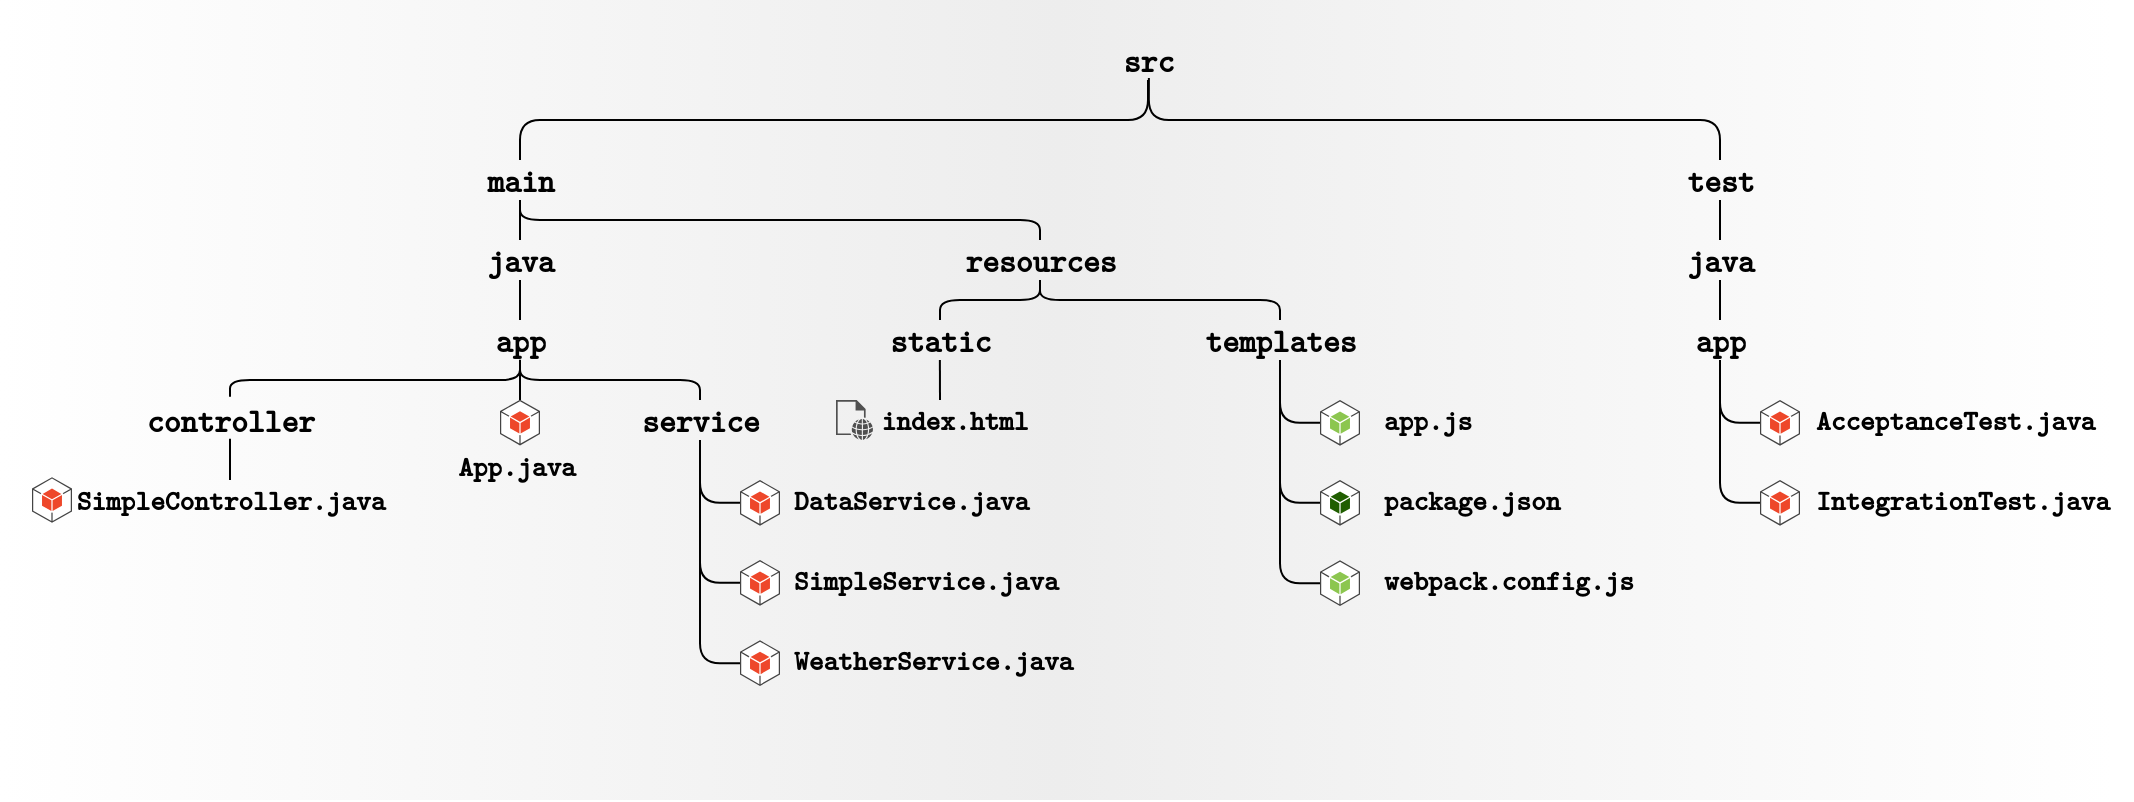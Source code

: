 <mxfile version="15.7.3" type="device"><diagram id="sbtjBwQ9UWQh2NYcc9Nv" name="Página-1"><mxGraphModel dx="2128" dy="1206" grid="1" gridSize="10" guides="1" tooltips="1" connect="1" arrows="1" fold="1" page="1" pageScale="1" pageWidth="827" pageHeight="1169" math="0" shadow="0"><root><mxCell id="0"/><mxCell id="1" parent="0"/><mxCell id="toItQfr8OkDH3uasZJCT-3" value="" style="rounded=0;whiteSpace=wrap;html=1;strokeColor=none;fillColor=#EDEDED;gradientColor=#ffffff;gradientDirection=east;fontFamily=Latin Modern Mono;fontStyle=1;fontSize=14;" vertex="1" parent="1"><mxGeometry x="366" y="40" width="530" height="400" as="geometry"/></mxCell><mxCell id="toItQfr8OkDH3uasZJCT-2" value="" style="rounded=0;whiteSpace=wrap;html=1;fillColor=#EDEDED;strokeColor=none;gradientColor=#ffffff;gradientDirection=west;fontFamily=Latin Modern Mono;fontStyle=1;fontSize=14;" vertex="1" parent="1"><mxGeometry x="-160" y="40" width="530" height="400" as="geometry"/></mxCell><mxCell id="zqwj6QnafZTVPD2Uui7W-2" value="src" style="text;html=1;align=center;verticalAlign=middle;resizable=0;points=[];autosize=1;strokeColor=none;fillColor=none;fontFamily=Latin Modern Mono;fontStyle=1;fontSize=16;" parent="1" vertex="1"><mxGeometry x="394" y="60" width="40" height="20" as="geometry"/></mxCell><mxCell id="zqwj6QnafZTVPD2Uui7W-32" style="edgeStyle=orthogonalEdgeStyle;rounded=1;orthogonalLoop=1;jettySize=auto;html=1;entryX=0.511;entryY=0.95;entryDx=0;entryDy=0;entryPerimeter=0;fontFamily=Latin Modern Mono;endArrow=none;endFill=0;fontStyle=1;fontSize=14;" parent="1" source="zqwj6QnafZTVPD2Uui7W-3" target="zqwj6QnafZTVPD2Uui7W-2" edge="1"><mxGeometry relative="1" as="geometry"><Array as="points"><mxPoint x="700" y="100"/><mxPoint x="414" y="100"/></Array></mxGeometry></mxCell><mxCell id="zqwj6QnafZTVPD2Uui7W-3" value="test" style="text;html=1;align=center;verticalAlign=middle;resizable=0;points=[];autosize=1;strokeColor=none;fillColor=none;fontFamily=Latin Modern Mono;fontStyle=1;fontSize=16;" parent="1" vertex="1"><mxGeometry x="675" y="120" width="50" height="20" as="geometry"/></mxCell><mxCell id="zqwj6QnafZTVPD2Uui7W-31" style="edgeStyle=orthogonalEdgeStyle;rounded=1;orthogonalLoop=1;jettySize=auto;html=1;fontFamily=Latin Modern Mono;endArrow=none;endFill=0;fontStyle=1;fontSize=14;" parent="1" source="zqwj6QnafZTVPD2Uui7W-5" target="zqwj6QnafZTVPD2Uui7W-2" edge="1"><mxGeometry relative="1" as="geometry"><Array as="points"><mxPoint x="100" y="100"/><mxPoint x="414" y="100"/></Array></mxGeometry></mxCell><mxCell id="zqwj6QnafZTVPD2Uui7W-5" value="main" style="text;html=1;align=center;verticalAlign=middle;resizable=0;points=[];autosize=1;strokeColor=none;fillColor=none;fontFamily=Latin Modern Mono;fontStyle=1;fontSize=16;" parent="1" vertex="1"><mxGeometry x="75" y="120" width="50" height="20" as="geometry"/></mxCell><mxCell id="zqwj6QnafZTVPD2Uui7W-30" style="edgeStyle=orthogonalEdgeStyle;rounded=1;orthogonalLoop=1;jettySize=auto;html=1;fontFamily=Latin Modern Mono;endArrow=none;endFill=0;fontStyle=1;fontSize=14;" parent="1" source="zqwj6QnafZTVPD2Uui7W-7" target="zqwj6QnafZTVPD2Uui7W-5" edge="1"><mxGeometry relative="1" as="geometry"/></mxCell><mxCell id="zqwj6QnafZTVPD2Uui7W-7" value="java" style="text;html=1;align=center;verticalAlign=middle;resizable=0;points=[];autosize=1;strokeColor=none;fillColor=none;fontFamily=Latin Modern Mono;fontStyle=1;fontSize=16;" parent="1" vertex="1"><mxGeometry x="75" y="160" width="50" height="20" as="geometry"/></mxCell><mxCell id="zqwj6QnafZTVPD2Uui7W-35" style="edgeStyle=orthogonalEdgeStyle;rounded=1;orthogonalLoop=1;jettySize=auto;html=1;fontFamily=Latin Modern Mono;endArrow=none;endFill=0;fontStyle=1;fontSize=14;" parent="1" source="zqwj6QnafZTVPD2Uui7W-8" target="zqwj6QnafZTVPD2Uui7W-5" edge="1"><mxGeometry relative="1" as="geometry"><Array as="points"><mxPoint x="360" y="150"/><mxPoint x="100" y="150"/></Array></mxGeometry></mxCell><mxCell id="zqwj6QnafZTVPD2Uui7W-8" value="resources" style="text;html=1;align=center;verticalAlign=middle;resizable=0;points=[];autosize=1;strokeColor=none;fillColor=none;fontFamily=Latin Modern Mono;fontStyle=1;fontSize=16;" parent="1" vertex="1"><mxGeometry x="315" y="160" width="90" height="20" as="geometry"/></mxCell><mxCell id="zqwj6QnafZTVPD2Uui7W-33" style="edgeStyle=orthogonalEdgeStyle;rounded=1;orthogonalLoop=1;jettySize=auto;html=1;fontFamily=Latin Modern Mono;endArrow=none;endFill=0;fontStyle=1;fontSize=14;" parent="1" source="zqwj6QnafZTVPD2Uui7W-9" target="zqwj6QnafZTVPD2Uui7W-3" edge="1"><mxGeometry relative="1" as="geometry"/></mxCell><mxCell id="zqwj6QnafZTVPD2Uui7W-9" value="java" style="text;html=1;align=center;verticalAlign=middle;resizable=0;points=[];autosize=1;strokeColor=none;fillColor=none;fontFamily=Latin Modern Mono;fontStyle=1;fontSize=16;" parent="1" vertex="1"><mxGeometry x="675" y="160" width="50" height="20" as="geometry"/></mxCell><mxCell id="zqwj6QnafZTVPD2Uui7W-34" style="edgeStyle=orthogonalEdgeStyle;rounded=1;orthogonalLoop=1;jettySize=auto;html=1;entryX=0.489;entryY=1.007;entryDx=0;entryDy=0;entryPerimeter=0;fontFamily=Latin Modern Mono;endArrow=none;endFill=0;fontStyle=1;fontSize=14;" parent="1" source="zqwj6QnafZTVPD2Uui7W-10" target="zqwj6QnafZTVPD2Uui7W-9" edge="1"><mxGeometry relative="1" as="geometry"/></mxCell><mxCell id="zqwj6QnafZTVPD2Uui7W-10" value="app" style="text;html=1;align=center;verticalAlign=middle;resizable=0;points=[];autosize=1;strokeColor=none;fillColor=none;fontFamily=Latin Modern Mono;fontStyle=1;fontSize=16;" parent="1" vertex="1"><mxGeometry x="680" y="200" width="40" height="20" as="geometry"/></mxCell><mxCell id="zqwj6QnafZTVPD2Uui7W-29" style="edgeStyle=orthogonalEdgeStyle;rounded=1;orthogonalLoop=1;jettySize=auto;html=1;fontFamily=Latin Modern Mono;endArrow=none;endFill=0;fontStyle=1;fontSize=14;" parent="1" source="zqwj6QnafZTVPD2Uui7W-11" edge="1"><mxGeometry relative="1" as="geometry"><mxPoint x="100" y="180" as="targetPoint"/></mxGeometry></mxCell><mxCell id="zqwj6QnafZTVPD2Uui7W-11" value="app" style="text;html=1;align=center;verticalAlign=middle;resizable=0;points=[];autosize=1;strokeColor=none;fillColor=none;fontFamily=Latin Modern Mono;fontStyle=1;fontSize=16;" parent="1" vertex="1"><mxGeometry x="80" y="200" width="40" height="20" as="geometry"/></mxCell><mxCell id="zqwj6QnafZTVPD2Uui7W-37" style="edgeStyle=orthogonalEdgeStyle;rounded=1;orthogonalLoop=1;jettySize=auto;html=1;fontFamily=Latin Modern Mono;endArrow=none;endFill=0;fontStyle=1;fontSize=14;" parent="1" source="zqwj6QnafZTVPD2Uui7W-13" target="zqwj6QnafZTVPD2Uui7W-11" edge="1"><mxGeometry relative="1" as="geometry"><Array as="points"><mxPoint x="190" y="230"/><mxPoint x="100" y="230"/></Array></mxGeometry></mxCell><mxCell id="zqwj6QnafZTVPD2Uui7W-70" style="edgeStyle=orthogonalEdgeStyle;rounded=1;orthogonalLoop=1;jettySize=auto;html=1;entryX=0;entryY=0.5;entryDx=0;entryDy=0;entryPerimeter=0;fontFamily=Latin Modern Mono;endArrow=none;endFill=0;fontStyle=1;fontSize=14;" parent="1" source="zqwj6QnafZTVPD2Uui7W-13" target="zqwj6QnafZTVPD2Uui7W-66" edge="1"><mxGeometry relative="1" as="geometry"/></mxCell><mxCell id="zqwj6QnafZTVPD2Uui7W-71" style="edgeStyle=orthogonalEdgeStyle;rounded=1;orthogonalLoop=1;jettySize=auto;html=1;entryX=0;entryY=0.5;entryDx=0;entryDy=0;entryPerimeter=0;fontFamily=Latin Modern Mono;endArrow=none;endFill=0;fontStyle=1;fontSize=14;" parent="1" source="zqwj6QnafZTVPD2Uui7W-13" target="zqwj6QnafZTVPD2Uui7W-67" edge="1"><mxGeometry relative="1" as="geometry"/></mxCell><mxCell id="zqwj6QnafZTVPD2Uui7W-72" style="edgeStyle=orthogonalEdgeStyle;rounded=1;orthogonalLoop=1;jettySize=auto;html=1;entryX=0;entryY=0.5;entryDx=0;entryDy=0;entryPerimeter=0;fontFamily=Latin Modern Mono;endArrow=none;endFill=0;fontStyle=1;fontSize=14;" parent="1" source="zqwj6QnafZTVPD2Uui7W-13" target="zqwj6QnafZTVPD2Uui7W-68" edge="1"><mxGeometry relative="1" as="geometry"/></mxCell><mxCell id="zqwj6QnafZTVPD2Uui7W-13" value="service" style="text;html=1;align=center;verticalAlign=middle;resizable=0;points=[];autosize=1;strokeColor=none;fillColor=none;fontFamily=Latin Modern Mono;fontStyle=1;fontSize=16;" parent="1" vertex="1"><mxGeometry x="155" y="240" width="70" height="20" as="geometry"/></mxCell><mxCell id="zqwj6QnafZTVPD2Uui7W-39" style="edgeStyle=orthogonalEdgeStyle;rounded=1;orthogonalLoop=1;jettySize=auto;html=1;fontFamily=Latin Modern Mono;endArrow=none;endFill=0;exitX=0.5;exitY=-0.08;exitDx=0;exitDy=0;exitPerimeter=0;fontStyle=1;fontSize=14;" parent="1" source="zqwj6QnafZTVPD2Uui7W-14" target="zqwj6QnafZTVPD2Uui7W-11" edge="1"><mxGeometry relative="1" as="geometry"><Array as="points"><mxPoint x="-45" y="230"/><mxPoint x="100" y="230"/></Array></mxGeometry></mxCell><mxCell id="zqwj6QnafZTVPD2Uui7W-14" value="controller" style="text;html=1;align=center;verticalAlign=middle;resizable=0;points=[];autosize=1;strokeColor=none;fillColor=none;fontFamily=Latin Modern Mono;fontStyle=1;fontSize=16;" parent="1" vertex="1"><mxGeometry x="-95" y="240" width="100" height="20" as="geometry"/></mxCell><mxCell id="zqwj6QnafZTVPD2Uui7W-57" style="edgeStyle=orthogonalEdgeStyle;rounded=1;orthogonalLoop=1;jettySize=auto;html=1;fontFamily=Latin Modern Mono;endArrow=none;endFill=0;fontStyle=1;fontSize=14;" parent="1" source="zqwj6QnafZTVPD2Uui7W-15" edge="1"><mxGeometry relative="1" as="geometry"><mxPoint x="360" y="180" as="targetPoint"/><Array as="points"><mxPoint x="310" y="190"/><mxPoint x="360" y="190"/></Array></mxGeometry></mxCell><mxCell id="zqwj6QnafZTVPD2Uui7W-15" value="static" style="text;html=1;align=center;verticalAlign=middle;resizable=0;points=[];autosize=1;strokeColor=none;fillColor=none;fontFamily=Latin Modern Mono;fontStyle=1;fontSize=16;" parent="1" vertex="1"><mxGeometry x="275" y="200" width="70" height="20" as="geometry"/></mxCell><mxCell id="zqwj6QnafZTVPD2Uui7W-56" style="edgeStyle=orthogonalEdgeStyle;rounded=1;orthogonalLoop=1;jettySize=auto;html=1;entryX=0.5;entryY=1.05;entryDx=0;entryDy=0;entryPerimeter=0;fontFamily=Latin Modern Mono;endArrow=none;endFill=0;fontStyle=1;fontSize=14;" parent="1" source="zqwj6QnafZTVPD2Uui7W-16" target="zqwj6QnafZTVPD2Uui7W-8" edge="1"><mxGeometry relative="1" as="geometry"><Array as="points"><mxPoint x="480" y="190"/><mxPoint x="360" y="190"/></Array></mxGeometry></mxCell><mxCell id="zqwj6QnafZTVPD2Uui7W-60" style="edgeStyle=orthogonalEdgeStyle;rounded=1;orthogonalLoop=1;jettySize=auto;html=1;entryX=0;entryY=0.5;entryDx=0;entryDy=0;entryPerimeter=0;fontFamily=Latin Modern Mono;endArrow=none;endFill=0;fontStyle=1;fontSize=14;" parent="1" source="zqwj6QnafZTVPD2Uui7W-16" target="zqwj6QnafZTVPD2Uui7W-52" edge="1"><mxGeometry relative="1" as="geometry"/></mxCell><mxCell id="zqwj6QnafZTVPD2Uui7W-61" style="edgeStyle=orthogonalEdgeStyle;rounded=1;orthogonalLoop=1;jettySize=auto;html=1;entryX=0;entryY=0.5;entryDx=0;entryDy=0;entryPerimeter=0;fontFamily=Latin Modern Mono;endArrow=none;endFill=0;fontStyle=1;fontSize=14;" parent="1" source="zqwj6QnafZTVPD2Uui7W-16" target="zqwj6QnafZTVPD2Uui7W-59" edge="1"><mxGeometry relative="1" as="geometry"/></mxCell><mxCell id="zqwj6QnafZTVPD2Uui7W-62" style="edgeStyle=orthogonalEdgeStyle;rounded=1;orthogonalLoop=1;jettySize=auto;html=1;entryX=0;entryY=0.5;entryDx=0;entryDy=0;entryPerimeter=0;fontFamily=Latin Modern Mono;endArrow=none;endFill=0;fontStyle=1;fontSize=14;" parent="1" source="zqwj6QnafZTVPD2Uui7W-16" target="zqwj6QnafZTVPD2Uui7W-51" edge="1"><mxGeometry relative="1" as="geometry"/></mxCell><mxCell id="zqwj6QnafZTVPD2Uui7W-16" value="templates" style="text;html=1;align=center;verticalAlign=middle;resizable=0;points=[];autosize=1;strokeColor=none;fillColor=none;fontFamily=Latin Modern Mono;fontStyle=1;fontSize=16;" parent="1" vertex="1"><mxGeometry x="435" y="200" width="90" height="20" as="geometry"/></mxCell><mxCell id="zqwj6QnafZTVPD2Uui7W-18" value="app.js" style="text;html=1;align=left;verticalAlign=middle;resizable=0;points=[];autosize=1;strokeColor=none;fillColor=none;fontFamily=Latin Modern Mono;fontStyle=1;fontSize=14;" parent="1" vertex="1"><mxGeometry x="530" y="240" width="60" height="20" as="geometry"/></mxCell><mxCell id="zqwj6QnafZTVPD2Uui7W-19" value="package.json" style="text;html=1;align=left;verticalAlign=middle;resizable=0;points=[];autosize=1;strokeColor=none;fillColor=none;fontFamily=Latin Modern Mono;fontStyle=1;fontSize=14;" parent="1" vertex="1"><mxGeometry x="530" y="280" width="100" height="20" as="geometry"/></mxCell><mxCell id="zqwj6QnafZTVPD2Uui7W-20" value="webpack.config.js" style="text;html=1;align=left;verticalAlign=middle;resizable=0;points=[];autosize=1;strokeColor=none;fillColor=none;fontFamily=Latin Modern Mono;fontStyle=1;fontSize=14;" parent="1" vertex="1"><mxGeometry x="530" y="320" width="140" height="20" as="geometry"/></mxCell><mxCell id="zqwj6QnafZTVPD2Uui7W-40" style="edgeStyle=orthogonalEdgeStyle;rounded=1;orthogonalLoop=1;jettySize=auto;html=1;entryX=0.5;entryY=0.967;entryDx=0;entryDy=0;entryPerimeter=0;fontFamily=Latin Modern Mono;endArrow=none;endFill=0;fontStyle=1;fontSize=14;" parent="1" source="zqwj6QnafZTVPD2Uui7W-21" target="zqwj6QnafZTVPD2Uui7W-14" edge="1"><mxGeometry relative="1" as="geometry"/></mxCell><mxCell id="zqwj6QnafZTVPD2Uui7W-21" value="SimpleController.java" style="text;html=1;align=center;verticalAlign=middle;resizable=0;points=[];autosize=1;strokeColor=none;fillColor=none;fontFamily=Latin Modern Mono;fontStyle=1;fontSize=14;" parent="1" vertex="1"><mxGeometry x="-130" y="280" width="170" height="20" as="geometry"/></mxCell><mxCell id="zqwj6QnafZTVPD2Uui7W-22" value="DataService.java" style="text;html=1;align=left;verticalAlign=middle;resizable=0;points=[];autosize=1;strokeColor=none;fillColor=none;fontFamily=Latin Modern Mono;fontStyle=1;fontSize=14;" parent="1" vertex="1"><mxGeometry x="235" y="280" width="130" height="20" as="geometry"/></mxCell><mxCell id="zqwj6QnafZTVPD2Uui7W-23" value="SimpleService.java" style="text;html=1;align=left;verticalAlign=middle;resizable=0;points=[];autosize=1;strokeColor=none;fillColor=none;fontFamily=Latin Modern Mono;fontStyle=1;fontSize=14;" parent="1" vertex="1"><mxGeometry x="235" y="320" width="150" height="20" as="geometry"/></mxCell><mxCell id="zqwj6QnafZTVPD2Uui7W-24" value="WeatherService.java" style="text;html=1;align=left;verticalAlign=middle;resizable=0;points=[];autosize=1;strokeColor=none;fillColor=none;fontFamily=Latin Modern Mono;fontStyle=1;fontSize=14;" parent="1" vertex="1"><mxGeometry x="235" y="360.14" width="160" height="20" as="geometry"/></mxCell><mxCell id="zqwj6QnafZTVPD2Uui7W-26" value="AcceptanceTest.java" style="text;html=1;align=left;verticalAlign=middle;resizable=0;points=[];autosize=1;strokeColor=none;fillColor=none;fontFamily=Latin Modern Mono;fontStyle=1;fontSize=14;" parent="1" vertex="1"><mxGeometry x="746" y="240" width="160" height="20" as="geometry"/></mxCell><mxCell id="zqwj6QnafZTVPD2Uui7W-27" value="IntegrationTest.java" style="text;html=1;align=left;verticalAlign=middle;resizable=0;points=[];autosize=1;strokeColor=none;fillColor=none;fontFamily=Latin Modern Mono;fontStyle=1;fontSize=14;" parent="1" vertex="1"><mxGeometry x="746" y="280" width="160" height="20" as="geometry"/></mxCell><mxCell id="zqwj6QnafZTVPD2Uui7W-41" value="" style="outlineConnect=0;dashed=0;verticalLabelPosition=bottom;verticalAlign=top;align=center;html=1;shape=mxgraph.aws3.android;fillColor=#EE472A;gradientColor=none;fontFamily=Latin Modern Mono;aspect=fixed;fontStyle=1;fontSize=14;" parent="1" vertex="1"><mxGeometry x="-144" y="278.57" width="20" height="22.86" as="geometry"/></mxCell><mxCell id="zqwj6QnafZTVPD2Uui7W-49" style="edgeStyle=orthogonalEdgeStyle;rounded=1;orthogonalLoop=1;jettySize=auto;html=1;exitX=0;exitY=0.5;exitDx=0;exitDy=0;exitPerimeter=0;fontFamily=Latin Modern Mono;endArrow=none;endFill=0;fontStyle=1;fontSize=14;" parent="1" source="zqwj6QnafZTVPD2Uui7W-46" target="zqwj6QnafZTVPD2Uui7W-10" edge="1"><mxGeometry relative="1" as="geometry"/></mxCell><mxCell id="zqwj6QnafZTVPD2Uui7W-46" value="" style="outlineConnect=0;dashed=0;verticalLabelPosition=bottom;verticalAlign=top;align=center;html=1;shape=mxgraph.aws3.android;fillColor=#EE472A;gradientColor=none;fontFamily=Latin Modern Mono;aspect=fixed;fontStyle=1;fontSize=14;" parent="1" vertex="1"><mxGeometry x="720" y="240" width="20" height="22.86" as="geometry"/></mxCell><mxCell id="zqwj6QnafZTVPD2Uui7W-50" style="edgeStyle=orthogonalEdgeStyle;rounded=1;orthogonalLoop=1;jettySize=auto;html=1;exitX=0;exitY=0.5;exitDx=0;exitDy=0;exitPerimeter=0;fontFamily=Latin Modern Mono;endArrow=none;endFill=0;fontStyle=1;fontSize=14;" parent="1" source="zqwj6QnafZTVPD2Uui7W-47" edge="1"><mxGeometry relative="1" as="geometry"><mxPoint x="700" y="240" as="targetPoint"/></mxGeometry></mxCell><mxCell id="zqwj6QnafZTVPD2Uui7W-47" value="" style="outlineConnect=0;dashed=0;verticalLabelPosition=bottom;verticalAlign=top;align=center;html=1;shape=mxgraph.aws3.android;fillColor=#EE472A;gradientColor=none;fontFamily=Latin Modern Mono;aspect=fixed;fontStyle=1;fontSize=14;" parent="1" vertex="1"><mxGeometry x="720" y="280" width="20" height="22.86" as="geometry"/></mxCell><mxCell id="zqwj6QnafZTVPD2Uui7W-51" value="" style="outlineConnect=0;dashed=0;verticalLabelPosition=bottom;verticalAlign=top;align=center;html=1;shape=mxgraph.aws3.android;fillColor=#205E00;gradientColor=none;fontFamily=Latin Modern Mono;fontStyle=1;fontSize=14;" parent="1" vertex="1"><mxGeometry x="500" y="280" width="20" height="22.86" as="geometry"/></mxCell><mxCell id="zqwj6QnafZTVPD2Uui7W-52" value="" style="outlineConnect=0;dashed=0;verticalLabelPosition=bottom;verticalAlign=top;align=center;html=1;shape=mxgraph.aws3.android;fillColor=#8CC64F;gradientColor=none;fontFamily=Latin Modern Mono;aspect=fixed;fontStyle=1;fontSize=14;" parent="1" vertex="1"><mxGeometry x="500" y="240" width="20" height="22.86" as="geometry"/></mxCell><mxCell id="toItQfr8OkDH3uasZJCT-1" style="edgeStyle=orthogonalEdgeStyle;rounded=0;orthogonalLoop=1;jettySize=auto;html=1;entryX=0.5;entryY=1;entryDx=0;entryDy=0;entryPerimeter=0;endArrow=none;endFill=0;fontFamily=Latin Modern Mono;fontStyle=1;fontSize=14;" edge="1" parent="1" source="zqwj6QnafZTVPD2Uui7W-54" target="zqwj6QnafZTVPD2Uui7W-11"><mxGeometry relative="1" as="geometry"/></mxCell><mxCell id="zqwj6QnafZTVPD2Uui7W-54" value="" style="outlineConnect=0;dashed=0;verticalLabelPosition=bottom;verticalAlign=top;align=center;html=1;shape=mxgraph.aws3.android;fillColor=#EE472A;gradientColor=none;fontFamily=Latin Modern Mono;aspect=fixed;fontStyle=1;fontSize=14;" parent="1" vertex="1"><mxGeometry x="90" y="239.86" width="20" height="22.86" as="geometry"/></mxCell><mxCell id="zqwj6QnafZTVPD2Uui7W-59" value="" style="outlineConnect=0;dashed=0;verticalLabelPosition=bottom;verticalAlign=top;align=center;html=1;shape=mxgraph.aws3.android;fillColor=#8CC64F;gradientColor=none;fontFamily=Latin Modern Mono;aspect=fixed;fontStyle=1;fontSize=14;" parent="1" vertex="1"><mxGeometry x="500" y="320.14" width="20" height="22.86" as="geometry"/></mxCell><mxCell id="zqwj6QnafZTVPD2Uui7W-63" value="" style="group;fontFamily=Latin Modern Mono;fontStyle=1;fontSize=14;" parent="1" vertex="1" connectable="0"><mxGeometry x="258" y="240" width="104" height="20" as="geometry"/></mxCell><mxCell id="zqwj6QnafZTVPD2Uui7W-17" value="index.html" style="text;html=1;align=center;verticalAlign=middle;resizable=0;points=[];autosize=1;strokeColor=none;fillColor=none;fontFamily=Latin Modern Mono;fontStyle=1;fontSize=14;" parent="zqwj6QnafZTVPD2Uui7W-63" vertex="1"><mxGeometry x="14" width="90" height="20" as="geometry"/></mxCell><mxCell id="zqwj6QnafZTVPD2Uui7W-53" value="" style="sketch=0;pointerEvents=1;shadow=0;dashed=0;html=1;strokeColor=none;fillColor=#505050;labelPosition=center;verticalLabelPosition=bottom;verticalAlign=top;outlineConnect=0;align=center;shape=mxgraph.office.concepts.web_page;fontFamily=Latin Modern Mono;aspect=fixed;fontStyle=1;fontSize=14;" parent="zqwj6QnafZTVPD2Uui7W-63" vertex="1"><mxGeometry width="18.52" height="20" as="geometry"/></mxCell><mxCell id="zqwj6QnafZTVPD2Uui7W-65" value="" style="endArrow=none;html=1;fontFamily=Latin Modern Mono;fontStyle=1;fontSize=14;" parent="1" edge="1"><mxGeometry width="50" height="50" relative="1" as="geometry"><mxPoint x="310" y="240" as="sourcePoint"/><mxPoint x="309.94" y="220" as="targetPoint"/></mxGeometry></mxCell><mxCell id="zqwj6QnafZTVPD2Uui7W-66" value="" style="outlineConnect=0;dashed=0;verticalLabelPosition=bottom;verticalAlign=top;align=center;html=1;shape=mxgraph.aws3.android;fillColor=#EE472A;gradientColor=none;fontFamily=Latin Modern Mono;aspect=fixed;fontStyle=1;fontSize=14;" parent="1" vertex="1"><mxGeometry x="210" y="280" width="20" height="22.86" as="geometry"/></mxCell><mxCell id="zqwj6QnafZTVPD2Uui7W-67" value="" style="outlineConnect=0;dashed=0;verticalLabelPosition=bottom;verticalAlign=top;align=center;html=1;shape=mxgraph.aws3.android;fillColor=#EE472A;gradientColor=none;fontFamily=Latin Modern Mono;aspect=fixed;fontStyle=1;fontSize=14;" parent="1" vertex="1"><mxGeometry x="210" y="320" width="20" height="22.86" as="geometry"/></mxCell><mxCell id="zqwj6QnafZTVPD2Uui7W-68" value="" style="outlineConnect=0;dashed=0;verticalLabelPosition=bottom;verticalAlign=top;align=center;html=1;shape=mxgraph.aws3.android;fillColor=#EE472A;gradientColor=none;fontFamily=Latin Modern Mono;aspect=fixed;fontStyle=1;fontSize=14;" parent="1" vertex="1"><mxGeometry x="210" y="360.14" width="20" height="22.86" as="geometry"/></mxCell><mxCell id="NfTpe-gtHFhnn-yitlrb-2" value="App.java" style="text;html=1;align=center;verticalAlign=middle;resizable=0;points=[];autosize=1;strokeColor=none;fillColor=none;fontFamily=Latin Modern Mono;fontStyle=1;fontSize=14;" parent="1" vertex="1"><mxGeometry x="63" y="263.0" width="70" height="20" as="geometry"/></mxCell></root></mxGraphModel></diagram></mxfile>